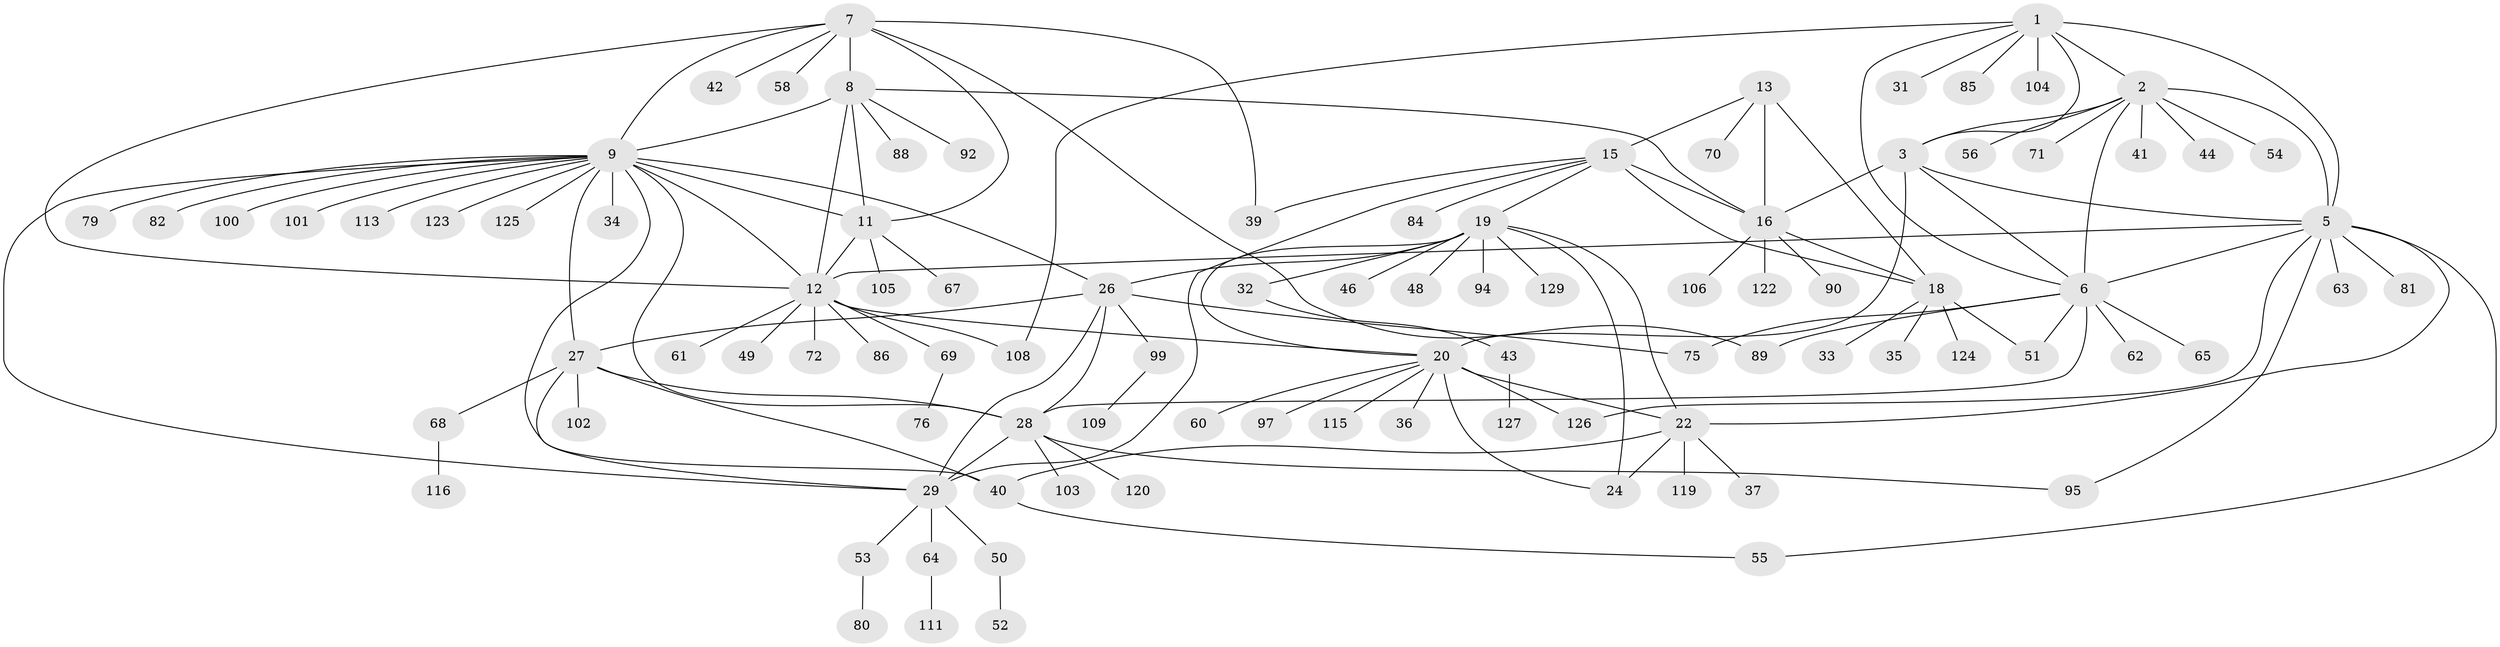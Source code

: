// original degree distribution, {10: 0.046511627906976744, 7: 0.03875968992248062, 8: 0.03875968992248062, 13: 0.007751937984496124, 11: 0.023255813953488372, 6: 0.03875968992248062, 5: 0.015503875968992248, 9: 0.023255813953488372, 12: 0.007751937984496124, 1: 0.5271317829457365, 2: 0.20930232558139536, 4: 0.007751937984496124, 3: 0.015503875968992248}
// Generated by graph-tools (version 1.1) at 2025/42/03/06/25 10:42:13]
// undirected, 97 vertices, 137 edges
graph export_dot {
graph [start="1"]
  node [color=gray90,style=filled];
  1 [super="+47"];
  2 [super="+4"];
  3 [super="+118"];
  5 [super="+45"];
  6 [super="+93"];
  7 [super="+98"];
  8 [super="+10"];
  9 [super="+25"];
  11 [super="+66"];
  12 [super="+38"];
  13 [super="+14"];
  15 [super="+77"];
  16 [super="+17"];
  18;
  19 [super="+78"];
  20 [super="+21"];
  22 [super="+23"];
  24;
  26 [super="+96"];
  27 [super="+59"];
  28 [super="+30"];
  29 [super="+112"];
  31;
  32;
  33;
  34 [super="+73"];
  35 [super="+114"];
  36;
  37;
  39;
  40 [super="+107"];
  41 [super="+91"];
  42;
  43;
  44;
  46 [super="+110"];
  48;
  49;
  50 [super="+117"];
  51;
  52;
  53 [super="+87"];
  54;
  55;
  56 [super="+57"];
  58;
  60;
  61;
  62;
  63;
  64;
  65;
  67;
  68;
  69;
  70;
  71 [super="+74"];
  72 [super="+121"];
  75;
  76;
  79;
  80;
  81;
  82 [super="+83"];
  84;
  85;
  86;
  88;
  89;
  90;
  92;
  94;
  95;
  97;
  99;
  100;
  101;
  102 [super="+128"];
  103;
  104;
  105;
  106;
  108;
  109;
  111;
  113;
  115;
  116;
  119;
  120;
  122;
  123;
  124;
  125;
  126;
  127;
  129;
  1 -- 2 [weight=2];
  1 -- 3;
  1 -- 5;
  1 -- 6;
  1 -- 31;
  1 -- 85;
  1 -- 104;
  1 -- 108;
  2 -- 3 [weight=2];
  2 -- 5 [weight=2];
  2 -- 6 [weight=2];
  2 -- 44;
  2 -- 56;
  2 -- 71;
  2 -- 41;
  2 -- 54;
  3 -- 5;
  3 -- 6;
  3 -- 16;
  3 -- 20;
  5 -- 6;
  5 -- 12 [weight=2];
  5 -- 55;
  5 -- 63;
  5 -- 81;
  5 -- 95;
  5 -- 126;
  5 -- 22;
  6 -- 28;
  6 -- 51;
  6 -- 62;
  6 -- 65;
  6 -- 75;
  6 -- 89;
  7 -- 8 [weight=2];
  7 -- 9;
  7 -- 11;
  7 -- 12;
  7 -- 39;
  7 -- 42;
  7 -- 58;
  7 -- 89;
  8 -- 9 [weight=2];
  8 -- 11 [weight=2];
  8 -- 12 [weight=2];
  8 -- 88;
  8 -- 92;
  8 -- 16;
  9 -- 11;
  9 -- 12;
  9 -- 79;
  9 -- 101;
  9 -- 113;
  9 -- 123;
  9 -- 125;
  9 -- 34;
  9 -- 100;
  9 -- 40;
  9 -- 82;
  9 -- 26;
  9 -- 27;
  9 -- 28 [weight=2];
  9 -- 29;
  11 -- 12;
  11 -- 67;
  11 -- 105;
  12 -- 20;
  12 -- 49;
  12 -- 69;
  12 -- 108;
  12 -- 86;
  12 -- 72;
  12 -- 61;
  13 -- 15 [weight=2];
  13 -- 16 [weight=4];
  13 -- 18 [weight=2];
  13 -- 70;
  15 -- 16 [weight=2];
  15 -- 18;
  15 -- 19;
  15 -- 29;
  15 -- 39;
  15 -- 84;
  16 -- 18 [weight=2];
  16 -- 90;
  16 -- 122;
  16 -- 106;
  18 -- 33;
  18 -- 35;
  18 -- 51;
  18 -- 124;
  19 -- 20 [weight=2];
  19 -- 22 [weight=2];
  19 -- 24;
  19 -- 26;
  19 -- 32;
  19 -- 46;
  19 -- 48;
  19 -- 94;
  19 -- 129;
  20 -- 22 [weight=4];
  20 -- 24 [weight=2];
  20 -- 36;
  20 -- 60;
  20 -- 97;
  20 -- 115;
  20 -- 126;
  22 -- 24 [weight=2];
  22 -- 37;
  22 -- 119;
  22 -- 40;
  26 -- 27;
  26 -- 28 [weight=2];
  26 -- 29;
  26 -- 75;
  26 -- 99;
  27 -- 28 [weight=2];
  27 -- 29;
  27 -- 68;
  27 -- 102;
  27 -- 40;
  28 -- 29 [weight=2];
  28 -- 103;
  28 -- 120;
  28 -- 95;
  29 -- 50;
  29 -- 53;
  29 -- 64;
  32 -- 43;
  40 -- 55;
  43 -- 127;
  50 -- 52;
  53 -- 80;
  64 -- 111;
  68 -- 116;
  69 -- 76;
  99 -- 109;
}
